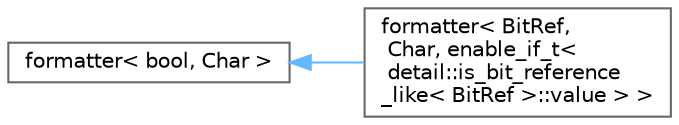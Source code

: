 digraph "类继承关系图"
{
 // LATEX_PDF_SIZE
  bgcolor="transparent";
  edge [fontname=Helvetica,fontsize=10,labelfontname=Helvetica,labelfontsize=10];
  node [fontname=Helvetica,fontsize=10,shape=box,height=0.2,width=0.4];
  rankdir="LR";
  Node0 [id="Node000000",label="formatter\< bool, Char \>",height=0.2,width=0.4,color="grey40", fillcolor="white", style="filled",URL="$structformatter.html",tooltip=" "];
  Node0 -> Node1 [id="edge4943_Node000000_Node000001",dir="back",color="steelblue1",style="solid",tooltip=" "];
  Node1 [id="Node000001",label="formatter\< BitRef,\l Char, enable_if_t\<\l detail::is_bit_reference\l_like\< BitRef \>::value \> \>",height=0.2,width=0.4,color="grey40", fillcolor="white", style="filled",URL="$structformatter_3_01_bit_ref_00_01_char_00_01enable__if__t_3_01detail_1_1is__bit__reference__lik2d6cbf76059489dc9a939362473a5064.html",tooltip=" "];
}
